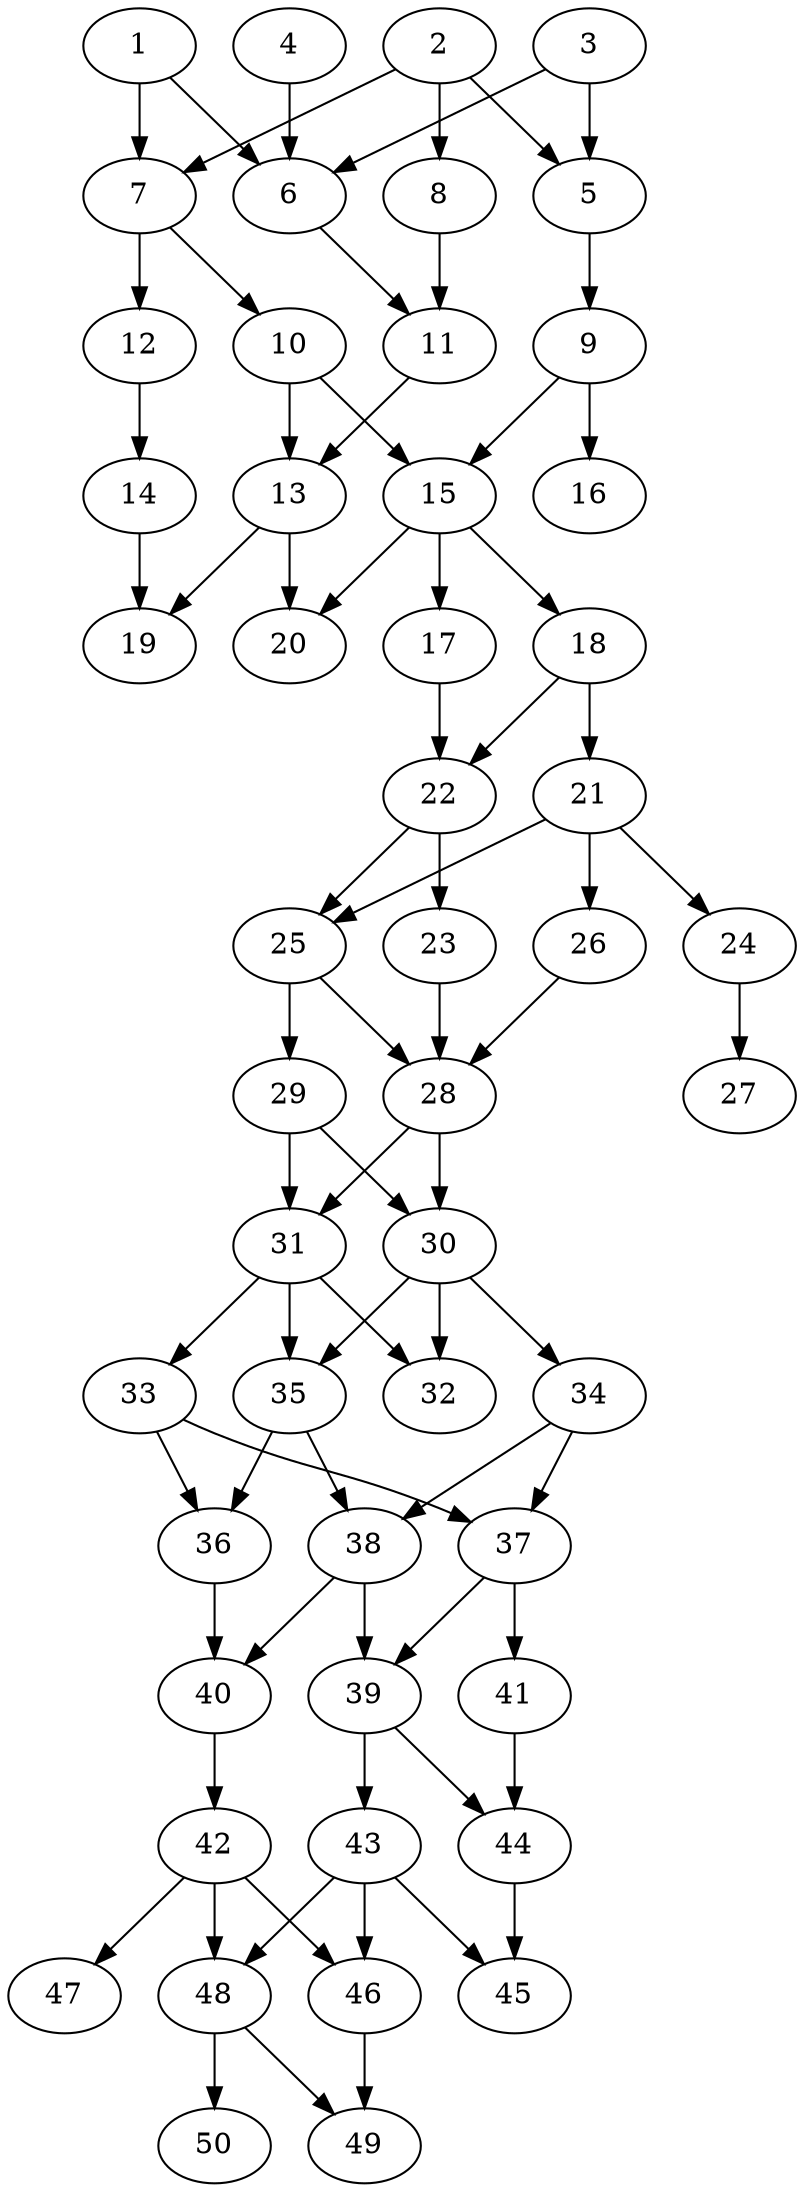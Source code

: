 // DAG automatically generated by daggen at Thu Oct  3 14:07:58 2019
// ./daggen --dot -n 50 --ccr 0.3 --fat 0.3 --regular 0.5 --density 0.6 --mindata 5242880 --maxdata 52428800 
digraph G {
  1 [size="41209173", alpha="0.10", expect_size="12362752"] 
  1 -> 6 [size ="12362752"]
  1 -> 7 [size ="12362752"]
  2 [size="32208213", alpha="0.07", expect_size="9662464"] 
  2 -> 5 [size ="9662464"]
  2 -> 7 [size ="9662464"]
  2 -> 8 [size ="9662464"]
  3 [size="52903253", alpha="0.14", expect_size="15870976"] 
  3 -> 5 [size ="15870976"]
  3 -> 6 [size ="15870976"]
  4 [size="119743147", alpha="0.12", expect_size="35922944"] 
  4 -> 6 [size ="35922944"]
  5 [size="49889280", alpha="0.06", expect_size="14966784"] 
  5 -> 9 [size ="14966784"]
  6 [size="149896533", alpha="0.06", expect_size="44968960"] 
  6 -> 11 [size ="44968960"]
  7 [size="124573013", alpha="0.03", expect_size="37371904"] 
  7 -> 10 [size ="37371904"]
  7 -> 12 [size ="37371904"]
  8 [size="32658773", alpha="0.13", expect_size="9797632"] 
  8 -> 11 [size ="9797632"]
  9 [size="80626347", alpha="0.05", expect_size="24187904"] 
  9 -> 15 [size ="24187904"]
  9 -> 16 [size ="24187904"]
  10 [size="47619413", alpha="0.04", expect_size="14285824"] 
  10 -> 13 [size ="14285824"]
  10 -> 15 [size ="14285824"]
  11 [size="147036160", alpha="0.13", expect_size="44110848"] 
  11 -> 13 [size ="44110848"]
  12 [size="71587840", alpha="0.06", expect_size="21476352"] 
  12 -> 14 [size ="21476352"]
  13 [size="125812053", alpha="0.09", expect_size="37743616"] 
  13 -> 19 [size ="37743616"]
  13 -> 20 [size ="37743616"]
  14 [size="78479360", alpha="0.12", expect_size="23543808"] 
  14 -> 19 [size ="23543808"]
  15 [size="173294933", alpha="0.03", expect_size="51988480"] 
  15 -> 17 [size ="51988480"]
  15 -> 18 [size ="51988480"]
  15 -> 20 [size ="51988480"]
  16 [size="64525653", alpha="0.14", expect_size="19357696"] 
  17 [size="112479573", alpha="0.01", expect_size="33743872"] 
  17 -> 22 [size ="33743872"]
  18 [size="135594667", alpha="0.06", expect_size="40678400"] 
  18 -> 21 [size ="40678400"]
  18 -> 22 [size ="40678400"]
  19 [size="83039573", alpha="0.09", expect_size="24911872"] 
  20 [size="125252267", alpha="0.06", expect_size="37575680"] 
  21 [size="155364693", alpha="0.06", expect_size="46609408"] 
  21 -> 24 [size ="46609408"]
  21 -> 25 [size ="46609408"]
  21 -> 26 [size ="46609408"]
  22 [size="103683413", alpha="0.08", expect_size="31105024"] 
  22 -> 23 [size ="31105024"]
  22 -> 25 [size ="31105024"]
  23 [size="153555627", alpha="0.14", expect_size="46066688"] 
  23 -> 28 [size ="46066688"]
  24 [size="67973120", alpha="0.14", expect_size="20391936"] 
  24 -> 27 [size ="20391936"]
  25 [size="159163733", alpha="0.17", expect_size="47749120"] 
  25 -> 28 [size ="47749120"]
  25 -> 29 [size ="47749120"]
  26 [size="25210880", alpha="0.18", expect_size="7563264"] 
  26 -> 28 [size ="7563264"]
  27 [size="132427093", alpha="0.11", expect_size="39728128"] 
  28 [size="142342827", alpha="0.07", expect_size="42702848"] 
  28 -> 30 [size ="42702848"]
  28 -> 31 [size ="42702848"]
  29 [size="30197760", alpha="0.11", expect_size="9059328"] 
  29 -> 30 [size ="9059328"]
  29 -> 31 [size ="9059328"]
  30 [size="102406827", alpha="0.19", expect_size="30722048"] 
  30 -> 32 [size ="30722048"]
  30 -> 34 [size ="30722048"]
  30 -> 35 [size ="30722048"]
  31 [size="150749867", alpha="0.03", expect_size="45224960"] 
  31 -> 32 [size ="45224960"]
  31 -> 33 [size ="45224960"]
  31 -> 35 [size ="45224960"]
  32 [size="41680213", alpha="0.14", expect_size="12504064"] 
  33 [size="104499200", alpha="0.19", expect_size="31349760"] 
  33 -> 36 [size ="31349760"]
  33 -> 37 [size ="31349760"]
  34 [size="60067840", alpha="0.12", expect_size="18020352"] 
  34 -> 37 [size ="18020352"]
  34 -> 38 [size ="18020352"]
  35 [size="167936000", alpha="0.04", expect_size="50380800"] 
  35 -> 36 [size ="50380800"]
  35 -> 38 [size ="50380800"]
  36 [size="145950720", alpha="0.03", expect_size="43785216"] 
  36 -> 40 [size ="43785216"]
  37 [size="126528853", alpha="0.13", expect_size="37958656"] 
  37 -> 39 [size ="37958656"]
  37 -> 41 [size ="37958656"]
  38 [size="59487573", alpha="0.19", expect_size="17846272"] 
  38 -> 39 [size ="17846272"]
  38 -> 40 [size ="17846272"]
  39 [size="117292373", alpha="0.13", expect_size="35187712"] 
  39 -> 43 [size ="35187712"]
  39 -> 44 [size ="35187712"]
  40 [size="48527360", alpha="0.00", expect_size="14558208"] 
  40 -> 42 [size ="14558208"]
  41 [size="40622080", alpha="0.05", expect_size="12186624"] 
  41 -> 44 [size ="12186624"]
  42 [size="65850027", alpha="0.01", expect_size="19755008"] 
  42 -> 46 [size ="19755008"]
  42 -> 47 [size ="19755008"]
  42 -> 48 [size ="19755008"]
  43 [size="21043200", alpha="0.15", expect_size="6312960"] 
  43 -> 45 [size ="6312960"]
  43 -> 46 [size ="6312960"]
  43 -> 48 [size ="6312960"]
  44 [size="171820373", alpha="0.14", expect_size="51546112"] 
  44 -> 45 [size ="51546112"]
  45 [size="107332267", alpha="0.12", expect_size="32199680"] 
  46 [size="140680533", alpha="0.11", expect_size="42204160"] 
  46 -> 49 [size ="42204160"]
  47 [size="161634987", alpha="0.04", expect_size="48490496"] 
  48 [size="107909120", alpha="0.14", expect_size="32372736"] 
  48 -> 49 [size ="32372736"]
  48 -> 50 [size ="32372736"]
  49 [size="97628160", alpha="0.05", expect_size="29288448"] 
  50 [size="39065600", alpha="0.06", expect_size="11719680"] 
}

